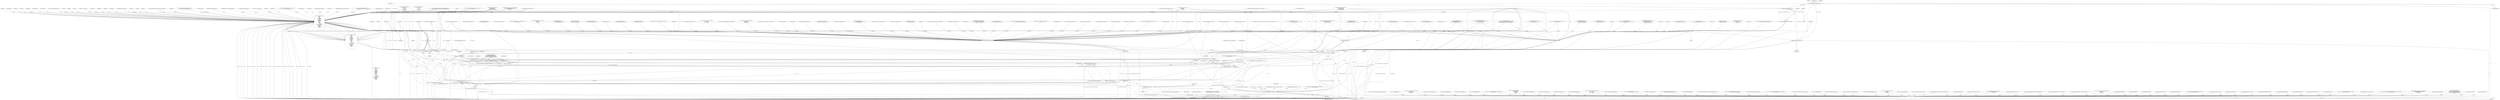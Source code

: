 digraph "0_heimdal_b1e699103f08d6a0ca46a122193c9da65f6cf837_0@API" {
"1000290" [label="(Call,memset(&enc_pa_data, 0, sizeof(enc_pa_data)))"];
"1002210" [label="(Call,add_METHOD_DATA(&enc_pa_data, &pa))"];
"1002208" [label="(Call,ret = add_METHOD_DATA(&enc_pa_data, &pa))"];
"1002338" [label="(Return,return ret;)"];
"1002231" [label="(Call,tgs_make_reply(context,\n\t\t\t config,\n\t\t\t b,\n\t\t\t tp,\n\t\t\t tgt,\n\t\t\t replykey,\n\t\t\t rk_is_subkey,\n\t\t\t ekey,\n\t\t\t &sessionkey,\n\t\t\t kvno,\n\t\t\t *auth_data,\n\t\t\t server,\n\t\t\t rsp,\n \t\t\t spn,\n \t\t\t client,\n \t\t\t cp,\n                         tgt_realm,\n \t\t\t krbtgt_out,\n \t\t\t tkey_sign->key.keytype,\n \t\t\t spp,\n\t\t\t &rspac,\n\t\t\t &enc_pa_data,\n\t\t\t e_text,\n\t\t\t reply))"];
"1002229" [label="(Call,ret = tgs_make_reply(context,\n\t\t\t config,\n\t\t\t b,\n\t\t\t tp,\n\t\t\t tgt,\n\t\t\t replykey,\n\t\t\t rk_is_subkey,\n\t\t\t ekey,\n\t\t\t &sessionkey,\n\t\t\t kvno,\n\t\t\t *auth_data,\n\t\t\t server,\n\t\t\t rsp,\n \t\t\t spn,\n \t\t\t client,\n \t\t\t cp,\n                         tgt_realm,\n \t\t\t krbtgt_out,\n \t\t\t tkey_sign->key.keytype,\n \t\t\t spp,\n\t\t\t &rspac,\n\t\t\t &enc_pa_data,\n\t\t\t e_text,\n\t\t\t reply))"];
"1002271" [label="(Call,free(spn))"];
"1002279" [label="(Call,_krb5_free_capath(context, capath))"];
"1002285" [label="(Call,krb5_free_keyblock_contents(context, &sessionkey))"];
"1002291" [label="(Call,_kdc_free_ent(context, krbtgt_out))"];
"1002296" [label="(Call,_kdc_free_ent(context, server))"];
"1002301" [label="(Call,_kdc_free_ent(context, client))"];
"1002306" [label="(Call,_kdc_free_ent(context, s4u2self_impersonated_client))"];
"1002315" [label="(Call,krb5_free_principal(context, tp))"];
"1002318" [label="(Call,krb5_free_principal(context, cp))"];
"1002321" [label="(Call,krb5_free_principal(context, dp))"];
"1002324" [label="(Call,krb5_free_principal(context, sp))"];
"1002327" [label="(Call,krb5_free_principal(context, krbtgt_out_principal))"];
"1002282" [label="(Call,krb5_data_free(&rspac))"];
"1002310" [label="(Call,tp && tp != cp)"];
"1002312" [label="(Call,tp != cp)"];
"1002332" [label="(Call,free_METHOD_DATA(&enc_pa_data))"];
"1000830" [label="(Call,krb5_unparse_name(context, sp, &spn))"];
"1002307" [label="(Identifier,context)"];
"1002326" [label="(Identifier,sp)"];
"1002281" [label="(Identifier,capath)"];
"1001656" [label="(Call,ret = _krb5_pac_sign(context, p, ticket->ticket.authtime,\n\t\t\t\t\t s4u2self_impersonated_client->entry.principal,\n\t\t\t\t\t ekey, &tkey_sign->key,\n\t\t\t\t\t &rspac))"];
"1002274" [label="(Identifier,cpn)"];
"1002285" [label="(Call,krb5_free_keyblock_contents(context, &sessionkey))"];
"1001735" [label="(Call,kdc_log(context, config, 0, \"s4u2self %s impersonating %s to \"\n\t\t    \"service %s %s\", cpn, tpn, spn, str))"];
"1000581" [label="(Call,ret == HDB_ERR_NOT_FOUND_HERE)"];
"1000585" [label="(Call,kdc_log(context, config, 5, \"target %s does not have secrets at this KDC, need to proxy\", sp))"];
"1000293" [label="(Literal,0)"];
"1001331" [label="(Call,check_PAC(context, config, cp, NULL,\n\t\t    client, server, krbtgt,\n\t\t    &tkey_check->key,\n\t\t    ekey, &tkey_sign->key,\n\t\t    tgt, &rspac, &signedpath))"];
"1002249" [label="(Identifier,cp)"];
"1002237" [label="(Identifier,replykey)"];
"1002009" [label="(Call,kdc_log(context, config, 0,\n\t\t    \"Verify delegated PAC failed to %s for client\"\n\t\t    \"%s (%s) as %s from %s with %s\",\n\t\t    spn, cpn, dpn, tpn, from, msg))"];
"1001362" [label="(Call,kdc_log(context, config, 0,\n\t\t\"Verify PAC failed for %s (%s) from %s with %s\",\n\t\tspn, cpn, from, msg))"];
"1002246" [label="(Identifier,rsp)"];
"1001908" [label="(Call,krb5_unparse_name(context, dp, &dpn))"];
"1002324" [label="(Call,krb5_free_principal(context, sp))"];
"1002289" [label="(ControlStructure,if(krbtgt_out))"];
"1000976" [label="(Call,ret = _kdc_find_etype(context,\n\t\t\t\t  krb5_principal_is_krbtgt(context, sp) ?\n\t\t\t\t  config->tgt_use_strongest_session_key :\n\t\t\t\t  config->svc_use_strongest_session_key, FALSE,\n\t\t\t\t  server, b->etype.val, b->etype.len, &etype,\n\t\t\t\t  NULL))"];
"1001017" [label="(Call,_kdc_get_preferred_key(context, config, server, spn,\n\t\t\t\t\t NULL, &skey))"];
"1000630" [label="(Call,sp = NULL)"];
"1000615" [label="(Call,ret = krb5_enomem(context))"];
"1002312" [label="(Call,tp != cp)"];
"1002340" [label="(MethodReturn,RET)"];
"1001950" [label="(Call,kdc_log(context, config, 0,\n\t\t    \"constrained delegation from %s (%s) as %s to %s not allowed\",\n\t\t    cpn, dpn, tpn, spn))"];
"1000167" [label="(Call,dp = NULL)"];
"1000739" [label="(Call,ret = krb5_enomem(context))"];
"1000970" [label="(Call,kvno = 0)"];
"1000134" [label="(MethodParameterIn,krb5_context context)"];
"1001462" [label="(Call,ret = _krb5_s4u2self_to_checksumdata(context, &self, &datack))"];
"1002233" [label="(Identifier,config)"];
"1001396" [label="(Call,kdc_log(context, config, 0,\n\t\t\"KRB5SignedPath check failed for %s (%s) from %s with %s\",\n\t\tspn, cpn, from, msg))"];
"1001590" [label="(Call,krb5_data_free(&rspac))"];
"1002045" [label="(Call,kdc_log(context, config, 0,\n\t\t    \"KRB5SignedPath check from service %s failed \"\n\t\t    \"for delegation to %s for client %s (%s)\"\n\t\t    \"from %s failed with %s\",\n\t\t    spn, tpn, dpn, cpn, from, msg))"];
"1000155" [label="(Call,sp = NULL)"];
"1000873" [label="(Call,ret == HDB_ERR_NOENTRY)"];
"1000346" [label="(Call,kdc_log(context, config, 0,\n\t\t    \"No second ticket present in request\"))"];
"1002310" [label="(Call,tp && tp != cp)"];
"1002168" [label="(Call,krb5_crypto_init(context, &sessionkey, 0, &crypto))"];
"1000776" [label="(Call,need_referral(context, config, &b->kdc_options, sp, &realms))"];
"1001866" [label="(Call,ret = _krb5_principalname2krb5_principal(context,\n\t\t\t\t\t\t &tp,\n\t\t\t\t\t\t adtkt.cname,\n\t\t\t\t\t\t adtkt.crealm))"];
"1002306" [label="(Call,_kdc_free_ent(context, s4u2self_impersonated_client))"];
"1002313" [label="(Identifier,tp)"];
"1001906" [label="(Call,ret = krb5_unparse_name(context, dp, &dpn))"];
"1000343" [label="(Call,ret = KRB5KDC_ERR_BADOPTION)"];
"1001702" [label="(Call,kdc_log(context, config, 0, \"S4U2Self: %s is not allowed \"\n\t\t\t\"to impersonate to service \"\n\t\t\t\"(tried for user %s to service %s)\",\n\t\t\tcpn, tpn, spn))"];
"1000257" [label="(Call,*krbtgt_out = NULL)"];
"1000955" [label="(Call,krb5_clear_error_message(context))"];
"1002006" [label="(Call,krb5_get_error_message(context, ret))"];
"1000195" [label="(Call,*server = NULL)"];
"1002250" [label="(Identifier,tgt_realm)"];
"1001781" [label="(Call,ret = KRB5KDC_ERR_BADOPTION)"];
"1000148" [label="(Block,)"];
"1000290" [label="(Call,memset(&enc_pa_data, 0, sizeof(enc_pa_data)))"];
"1000635" [label="(Call,krb5_make_principal(context, &sp, r, KRB5_TGS_NAME,\n\t\t\t\t  ref_realm, NULL))"];
"1002308" [label="(Identifier,s4u2self_impersonated_client)"];
"1000151" [label="(Call,cp = NULL)"];
"1002271" [label="(Call,free(spn))"];
"1002297" [label="(Identifier,context)"];
"1000633" [label="(Call,ret = krb5_make_principal(context, &sp, r, KRB5_TGS_NAME,\n\t\t\t\t  ref_realm, NULL))"];
"1001079" [label="(Call,ret = krb5_make_principal(context,\n                              &krbtgt_out_principal,\n                              our_realm,\n                              KRB5_TGS_NAME,\n                              our_realm,\n                              NULL))"];
"1000957" [label="(Call,ret = KRB5KDC_ERR_ETYPE_NOSUPP)"];
"1002260" [label="(Call,&enc_pa_data)"];
"1000291" [label="(Call,&enc_pa_data)"];
"1001393" [label="(Call,krb5_get_error_message(context, ret))"];
"1001977" [label="(Call,check_PAC(context, config, tp, dp,\n\t\t\tclient, server, krbtgt,\n\t\t\t&clientkey->key,\n\t\t\tekey, &tkey_sign->key,\n\t\t\t&adtkt, &rspac, &ad_signedpath))"];
"1001893" [label="(Call,_krb5_principalname2krb5_principal(context,\n\t\t\t\t\t\t &dp,\n\t\t\t\t\t\t t->sname,\n\t\t\t\t\t\t t->realm))"];
"1000297" [label="(Identifier,s)"];
"1001940" [label="(Call,check_constrained_delegation(context, config, clientdb,\n\t\t\t\t\t   client, server, sp))"];
"1002311" [label="(Identifier,tp)"];
"1001092" [label="(Call,kdc_log(context, config, 0,\n                \"Failed to make krbtgt principal name object for \"\n                \"authz-data signatures\"))"];
"1001490" [label="(Call,krb5_get_error_message(context, ret))"];
"1001839" [label="(Call,ret = KRB5KDC_ERR_ETYPE_NOSUPP)"];
"1002292" [label="(Identifier,context)"];
"1002223" [label="(Call,kdc_log(context, config, 0,\n\t\t    \"Add server referral METHOD-DATA failed\"))"];
"1000760" [label="(Call,spn = NULL)"];
"1001553" [label="(Call,ret = _krb5_principalname2krb5_principal(context,\n\t\t\t\t\t\t     &tp,\n\t\t\t\t\t\t     self.name,\n\t\t\t\t\t\t     self.realm))"];
"1000294" [label="(Call,sizeof(enc_pa_data))"];
"1000477" [label="(Call,ret = verify_flags(context, config, &adtkt, spn))"];
"1001858" [label="(Call,kdc_log(context, config, 0,\n\t\t    \"failed to decrypt ticket for \"\n\t\t    \"constrained delegation from %s to %s \", cpn, spn))"];
"1002191" [label="(Call,krb5_crypto_destroy(context, crypto))"];
"1001216" [label="(Call,_kdc_get_preferred_key(context, config, krbtgt_out, krbtgt_out_n,\n\t\t\t\t NULL, &tkey_sign))"];
"1001015" [label="(Call,ret = _kdc_get_preferred_key(context, config, server, spn,\n\t\t\t\t\t NULL, &skey))"];
"1002282" [label="(Call,krb5_data_free(&rspac))"];
"1001537" [label="(Call,krb5_get_error_message(context, ret))"];
"1001233" [label="(Call,ret = hdb_enctype2key(context, &krbtgt_out->entry, NULL,\n\t\t\t  tkey_sign->key.keytype, &tkey_sign))"];
"1001555" [label="(Call,_krb5_principalname2krb5_principal(context,\n\t\t\t\t\t\t     &tp,\n\t\t\t\t\t\t     self.name,\n\t\t\t\t\t\t     self.realm))"];
"1001295" [label="(Call,krb5_principal_get_realm(context, cp))"];
"1000981" [label="(Call,krb5_principal_is_krbtgt(context, sp))"];
"1001210" [label="(Call,ret = KRB5KRB_AP_ERR_NOT_US)"];
"1002264" [label="(JumpTarget,out:)"];
"1002315" [label="(Call,krb5_free_principal(context, tp))"];
"1002322" [label="(Identifier,context)"];
"1002303" [label="(Identifier,client)"];
"1002149" [label="(Call,kdc_log(context, config, 0, \"Request from wrong address\"))"];
"1002234" [label="(Identifier,b)"];
"1001409" [label="(Call,tp = cp)"];
"1002338" [label="(Return,return ret;)"];
"1001573" [label="(Call,krb5_unparse_name(context, tp, &tpn))"];
"1000471" [label="(Call,_kdc_free_ent(context, uu))"];
"1000528" [label="(Call,krb5_unparse_name(context, cp, &cpn))"];
"1001008" [label="(Call,kdc_log(context, config, 0,\n\t\t\t\"Server (%s) has no support for etypes\", spn))"];
"1000370" [label="(Call,kdc_log(context, config, 0,\n\t\t    \"Additional ticket is not a ticket-granting ticket\"))"];
"1001116" [label="(Call,_kdc_db_fetch(context, config, krbtgt_out_principal,\n\t\t\tHDB_F_GET_KRBTGT, NULL, NULL, &krbtgt_out))"];
"1000287" [label="(Call,krb5_data_zero(&rspac))"];
"1000869" [label="(Call,krb5_free_error_message(context, msg))"];
"1001108" [label="(Call,kdc_log(context, config, 0,\n                \"Failed to make krbtgt principal name object for \"\n                \"authz-data signatures\"))"];
"1002127" [label="(Call,kdc_log(context, config, 0, \"Inconsistent request.\"))"];
"1001549" [label="(Call,krb5_free_error_message(context, msg))"];
"1001050" [label="(Call,krb5_generate_random_keyblock(context, etype, &sessionkey))"];
"1002210" [label="(Call,add_METHOD_DATA(&enc_pa_data, &pa))"];
"1002197" [label="(Call,kdc_log(context, config, 0,\n\t\t    \"Failed building server referral\"))"];
"1000275" [label="(Call,memset(&sessionkey, 0, sizeof(sessionkey)))"];
"1002284" [label="(Identifier,rspac)"];
"1001456" [label="(Call,kdc_log(context, config, 0, \"Failed to decode PA-S4U2Self\"))"];
"1002235" [label="(Identifier,tp)"];
"1002309" [label="(ControlStructure,if (tp && tp != cp))"];
"1001405" [label="(Call,krb5_free_error_message(context, msg))"];
"1001098" [label="(Call,ret = krb5_unparse_name(context, krbtgt_out_principal, &krbtgt_out_n))"];
"1000686" [label="(Call,ret = _krb5_find_capath(context, tgt->crealm, our_realm,\n                                        req_rlm, TRUE, &capath, &num_capath))"];
"1000894" [label="(Call,rsp = sp)"];
"1001305" [label="(Call,ret = KRB5KDC_ERR_C_PRINCIPAL_UNKNOWN)"];
"1000682" [label="(Call,capath == NULL)"];
"1001804" [label="(Call,hdb_enctype2key(context, &client->entry,\n\t\t\t      hdb_kvno2keys(context, &client->entry,\n\t\t\t\t\t    t->enc_part.kvno ? * t->enc_part.kvno : 0),\n\t\t\t      t->enc_part.etype, &clientkey))"];
"1001214" [label="(Call,ret = _kdc_get_preferred_key(context, config, krbtgt_out, krbtgt_out_n,\n\t\t\t\t NULL, &tkey_sign))"];
"1001041" [label="(Call,kvno = server->entry.kvno)"];
"1001252" [label="(Call,kdc_log(context, config, 0,\n\t\t    \"Failed to find key for krbtgt PAC signature\"))"];
"1000688" [label="(Call,_krb5_find_capath(context, tgt->crealm, our_realm,\n                                        req_rlm, TRUE, &capath, &num_capath))"];
"1002218" [label="(Identifier,pa)"];
"1002245" [label="(Identifier,server)"];
"1001684" [label="(Call,kdc_log(context, config, 0, \"PAC signing failed for -- %s\",\n\t\t\t\ttpn))"];
"1002166" [label="(Call,ret = krb5_crypto_init(context, &sessionkey, 0, &crypto))"];
"1000426" [label="(Call,ret == HDB_ERR_NOENTRY)"];
"1000741" [label="(Call,krb5_enomem(context))"];
"1001143" [label="(Call,kdc_log(context, config, 0,\n\t\t\"No such principal %s (needed for authz-data signature keys) \"\n\t\t\"while processing TGS-REQ for service %s with krbtg %s\",\n\t\tkrbtgt_out_n, spn, (ret == 0) ? ktpn : \"<unknown>\"))"];
"1001371" [label="(Call,krb5_free_error_message(context, msg))"];
"1002209" [label="(Identifier,ret)"];
"1000526" [label="(Call,ret = krb5_unparse_name(context, cp, &cpn))"];
"1002248" [label="(Identifier,client)"];
"1000978" [label="(Call,_kdc_find_etype(context,\n\t\t\t\t  krb5_principal_is_krbtgt(context, sp) ?\n\t\t\t\t  config->tgt_use_strongest_session_key :\n\t\t\t\t  config->svc_use_strongest_session_key, FALSE,\n\t\t\t\t  server, b->etype.val, b->etype.len, &etype,\n\t\t\t\t  NULL))"];
"1001693" [label="(Call,check_s4u2self(context, config, clientdb, client, sp))"];
"1002213" [label="(Call,&pa)"];
"1001746" [label="(Call,client != NULL)"];
"1001630" [label="(Call,krb5_free_error_message(context, msg))"];
"1001962" [label="(Call,verify_flags(context, config, &adtkt, tpn))"];
"1000648" [label="(Call,spn = NULL)"];
"1001691" [label="(Call,ret = check_s4u2self(context, config, clientdb, client, sp))"];
"1002208" [label="(Call,ret = add_METHOD_DATA(&enc_pa_data, &pa))"];
"1002298" [label="(Identifier,server)"];
"1002333" [label="(Call,&enc_pa_data)"];
"1000876" [label="(Call,ret = KRB5KDC_ERR_S_PRINCIPAL_UNKNOWN)"];
"1002317" [label="(Identifier,tp)"];
"1000419" [label="(Call,krb5_free_principal(context, p))"];
"1000558" [label="(Call,kdc_log(context, config, 0,\n\t\t\"TGS-REQ %s from %s for %s\", cpn, from, spn))"];
"1002087" [label="(Call,ret = kdc_check_flags(context, config,\n\t\t\t  client, cpn,\n\t\t\t  server, spn,\n\t\t\t  FALSE))"];
"1001784" [label="(Call,kdc_log(context, config, 0,\n\t\t    \"Constrained delegation done on service ticket %s/%s\",\n\t\t    cpn, spn))"];
"1002236" [label="(Identifier,tgt)"];
"1002323" [label="(Identifier,dp)"];
"1002042" [label="(Call,krb5_get_error_message(context, ret))"];
"1001571" [label="(Call,ret = krb5_unparse_name(context, tp, &tpn))"];
"1001048" [label="(Call,ret = krb5_generate_random_keyblock(context, etype, &sessionkey))"];
"1002232" [label="(Identifier,context)"];
"1000171" [label="(Call,krbtgt_out_principal = NULL)"];
"1002056" [label="(Call,krb5_free_error_message(context, msg))"];
"1002229" [label="(Call,ret = tgs_make_reply(context,\n\t\t\t config,\n\t\t\t b,\n\t\t\t tp,\n\t\t\t tgt,\n\t\t\t replykey,\n\t\t\t rk_is_subkey,\n\t\t\t ekey,\n\t\t\t &sessionkey,\n\t\t\t kvno,\n\t\t\t *auth_data,\n\t\t\t server,\n\t\t\t rsp,\n \t\t\t spn,\n \t\t\t client,\n \t\t\t cp,\n                         tgt_realm,\n \t\t\t krbtgt_out,\n \t\t\t tkey_sign->key.keytype,\n \t\t\t spp,\n\t\t\t &rspac,\n\t\t\t &enc_pa_data,\n\t\t\t e_text,\n\t\t\t reply))"];
"1001644" [label="(Call,kdc_log(context, config, 0, \"PAC generation failed for -- %s\",\n\t\t\t    tpn))"];
"1001158" [label="(Call,ret = KRB5KRB_AP_ERR_NOT_US)"];
"1000141" [label="(MethodParameterIn,int rk_is_subkey)"];
"1000617" [label="(Call,krb5_enomem(context))"];
"1002290" [label="(Identifier,krbtgt_out)"];
"1001505" [label="(Call,krb5_free_error_message(context, msg))"];
"1002296" [label="(Call,_kdc_free_ent(context, server))"];
"1000569" [label="(Call,_kdc_db_fetch(context, config, sp, HDB_F_GET_SERVER | flags,\n\t\t\tNULL, NULL, &server))"];
"1002242" [label="(Identifier,kvno)"];
"1002258" [label="(Call,&rspac)"];
"1002305" [label="(Identifier,s4u2self_impersonated_client)"];
"1002247" [label="(Identifier,spn)"];
"1002138" [label="(Call,_kdc_check_addresses(context, config, tgt->caddr, from_addr))"];
"1002294" [label="(ControlStructure,if(server))"];
"1000506" [label="(Call,ret = krb5_unparse_name(context, sp, &spn))"];
"1002339" [label="(Identifier,ret)"];
"1002319" [label="(Identifier,context)"];
"1002304" [label="(ControlStructure,if(s4u2self_impersonated_client))"];
"1002239" [label="(Identifier,ekey)"];
"1001437" [label="(Call,ret = decode_PA_S4U2Self(sdata->padata_value.data,\n\t\t\t\t     sdata->padata_value.length,\n\t\t\t\t     &self, NULL))"];
"1002089" [label="(Call,kdc_check_flags(context, config,\n\t\t\t  client, cpn,\n\t\t\t  server, spn,\n\t\t\t  FALSE))"];
"1001193" [label="(Call,kdc_log(context, config, 0,\n\t\t\"Request with wrong krbtgt: %s\",\n\t\t(ret == 0) ? ktpn : \"<unknown>\"))"];
"1002293" [label="(Identifier,krbtgt_out)"];
"1002314" [label="(Identifier,cp)"];
"1001235" [label="(Call,hdb_enctype2key(context, &krbtgt_out->entry, NULL,\n\t\t\t  tkey_sign->key.keytype, &tkey_sign))"];
"1000765" [label="(Call,krb5_unparse_name(context, sp, &spn))"];
"1000452" [label="(Call,_kdc_free_ent(context, uu))"];
"1002299" [label="(ControlStructure,if(client))"];
"1002238" [label="(Identifier,rk_is_subkey)"];
"1000137" [label="(MethodParameterIn,KDC_REQ_BODY *b)"];
"1002283" [label="(Call,&rspac)"];
"1002026" [label="(Call,check_KRB5SignedPath(context,\n\t\t\t\t   config,\n\t\t\t\t   krbtgt,\n\t\t\t\t   cp,\n\t\t\t\t   &adtkt,\n\t\t\t\t   NULL,\n\t\t\t\t   &ad_signedpath))"];
"1000140" [label="(MethodParameterIn,const krb5_keyblock *replykey)"];
"1000651" [label="(Call,ret = krb5_unparse_name(context, sp, &spn))"];
"1001634" [label="(Call,ret = _kdc_pac_generate(context, s4u2self_impersonated_client, &p))"];
"1000459" [label="(Call,ret = krb5_decrypt_ticket(context, t, &uukey->key, &adtkt, 0))"];
"1000145" [label="(MethodParameterIn,const char **e_text)"];
"1002301" [label="(Call,_kdc_free_ent(context, client))"];
"1000862" [label="(Call,kdc_log(context, config, 0,\n\t\t\"Server not found in database: %s: %s\", spn, msg))"];
"1002316" [label="(Identifier,context)"];
"1002318" [label="(Call,krb5_free_principal(context, cp))"];
"1002291" [label="(Call,_kdc_free_ent(context, krbtgt_out))"];
"1001843" [label="(Call,ret = krb5_decrypt_ticket(context, t, &clientkey->key, &adtkt, 0))"];
"1001891" [label="(Call,ret = _krb5_principalname2krb5_principal(context,\n\t\t\t\t\t\t &dp,\n\t\t\t\t\t\t t->sname,\n\t\t\t\t\t\t t->realm))"];
"1000199" [label="(Call,*client = NULL)"];
"1001377" [label="(Call,check_KRB5SignedPath(context,\n\t\t\t       config,\n\t\t\t       krbtgt,\n\t\t\t       cp,\n\t\t\t       tgt,\n\t\t\t       &spp,\n\t\t\t       &signedpath))"];
"1000886" [label="(Call,rsp = server->entry.principal)"];
"1002328" [label="(Identifier,context)"];
"1002329" [label="(Identifier,krbtgt_out_principal)"];
"1001227" [label="(Call,kdc_log(context, config, 0,\n\t\t    \"Failed to find key for krbtgt PAC signature\"))"];
"1002295" [label="(Identifier,server)"];
"1002230" [label="(Identifier,ret)"];
"1000175" [label="(Call,*spn = NULL)"];
"1002337" [label="(Identifier,adtkt)"];
"1002257" [label="(Identifier,spp)"];
"1001073" [label="(Call,kdc_log(context, config, 0,\n\t\t    \"Failed to find key for krbtgt PAC check\"))"];
"1001308" [label="(Call,kdc_log(context, config, 1, \"Client no longer in database: %s\",\n\t\t    cpn))"];
"1002321" [label="(Call,krb5_free_principal(context, dp))"];
"1000163" [label="(Call,tp = NULL)"];
"1001883" [label="(Call,krb5_unparse_name(context, tp, &tpn))"];
"1002320" [label="(Identifier,cp)"];
"1002243" [label="(Call,*auth_data)"];
"1000455" [label="(Call,ret = KRB5KDC_ERR_ETYPE_NOSUPP)"];
"1002180" [label="(Call,build_server_referral(context, config, crypto, ref_realm,\n\t\t\t\t    NULL, s, &pa.padata_value))"];
"1001028" [label="(Call,kdc_log(context, config, 0,\n\t\t\t\"Server (%s) has no supported etypes\", spn))"];
"1001302" [label="(Call,ret == HDB_ERR_NOENTRY)"];
"1002064" [label="(Call,ret = KRB5KDC_ERR_BADOPTION)"];
"1002280" [label="(Identifier,context)"];
"1000479" [label="(Call,verify_flags(context, config, &adtkt, spn))"];
"1002251" [label="(Identifier,krbtgt_out)"];
"1001620" [label="(Call,krb5_get_error_message(context, ret))"];
"1002240" [label="(Call,&sessionkey)"];
"1000203" [label="(Call,*s4u2self_impersonated_client = NULL)"];
"1002211" [label="(Call,&enc_pa_data)"];
"1001100" [label="(Call,krb5_unparse_name(context, krbtgt_out_principal, &krbtgt_out_n))"];
"1000838" [label="(Call,krb5_free_host_realm(context, realms))"];
"1000143" [label="(MethodParameterIn,krb5_data *reply)"];
"1002332" [label="(Call,free_METHOD_DATA(&enc_pa_data))"];
"1000548" [label="(Call,kdc_log(context, config, 0,\n\t\t\"TGS-REQ %s from %s for %s [%s]\",\n\t\tcpn, from, spn, opt_str))"];
"1000653" [label="(Call,krb5_unparse_name(context, sp, &spn))"];
"1000620" [label="(Call,kdc_log(context, config, 5,\n\t\t\"Returning a referral to realm %s for \"\n\t\t\"server %s.\",\n\t\tref_realm, spn))"];
"1002327" [label="(Call,krb5_free_principal(context, krbtgt_out_principal))"];
"1002325" [label="(Identifier,context)"];
"1002146" [label="(Call,ret = KRB5KRB_AP_ERR_BADADDR)"];
"1001658" [label="(Call,_krb5_pac_sign(context, p, ticket->ticket.authtime,\n\t\t\t\t\t s4u2self_impersonated_client->entry.principal,\n\t\t\t\t\t ekey, &tkey_sign->key,\n\t\t\t\t\t &rspac))"];
"1000220" [label="(Call,spp = NULL)"];
"1002272" [label="(Identifier,spn)"];
"1001464" [label="(Call,_krb5_s4u2self_to_checksumdata(context, &self, &datack))"];
"1002287" [label="(Call,&sessionkey)"];
"1001595" [label="(Call,_kdc_db_fetch(context, config, tp, HDB_F_GET_CLIENT | flags,\n\t\t\t\t    NULL, &s4u2self_impersonated_clientdb, &s4u2self_impersonated_client))"];
"1002178" [label="(Call,ret = build_server_referral(context, config, crypto, ref_realm,\n\t\t\t\t    NULL, s, &pa.padata_value))"];
"1001881" [label="(Call,ret = krb5_unparse_name(context, tp, &tpn))"];
"1001359" [label="(Call,krb5_get_error_message(context, ret))"];
"1000763" [label="(Call,ret = krb5_unparse_name(context, sp, &spn))"];
"1000135" [label="(MethodParameterIn,krb5_kdc_configuration *config)"];
"1002302" [label="(Identifier,context)"];
"1000429" [label="(Call,ret = KRB5KDC_ERR_S_PRINCIPAL_UNKNOWN)"];
"1002132" [label="(Call,ret = KRB5KDC_ERR_SERVER_NOMATCH)"];
"1002231" [label="(Call,tgs_make_reply(context,\n\t\t\t config,\n\t\t\t b,\n\t\t\t tp,\n\t\t\t tgt,\n\t\t\t replykey,\n\t\t\t rk_is_subkey,\n\t\t\t ekey,\n\t\t\t &sessionkey,\n\t\t\t kvno,\n\t\t\t *auth_data,\n\t\t\t server,\n\t\t\t rsp,\n \t\t\t spn,\n \t\t\t client,\n \t\t\t cp,\n                         tgt_realm,\n \t\t\t krbtgt_out,\n \t\t\t tkey_sign->key.keytype,\n \t\t\t spp,\n\t\t\t &rspac,\n\t\t\t &enc_pa_data,\n\t\t\t e_text,\n\t\t\t reply))"];
"1001868" [label="(Call,_krb5_principalname2krb5_principal(context,\n\t\t\t\t\t\t &tp,\n\t\t\t\t\t\t adtkt.cname,\n\t\t\t\t\t\t adtkt.crealm))"];
"1000228" [label="(Call,*tgt_realm = /* Realm of TGT issuer */\n        krb5_principal_get_realm(context, krbtgt->entry.principal))"];
"1002157" [label="(Block,)"];
"1001934" [label="(Call,ret = KRB5KDC_ERR_BADOPTION)"];
"1000828" [label="(Call,ret = krb5_unparse_name(context, sp, &spn))"];
"1002286" [label="(Identifier,context)"];
"1001925" [label="(Call,kdc_log(context, config, 0,\n\t\t    \"Missing forwardable flag on ticket for \"\n\t\t    \"constrained delegation from %s (%s) as %s to %s \",\n\t\t    cpn, dpn, tpn, spn))"];
"1000375" [label="(Call,ret = KRB5KDC_ERR_POLICY)"];
"1002252" [label="(Call,tkey_sign->key.keytype)"];
"1002262" [label="(Identifier,e_text)"];
"1002331" [label="(Identifier,ref_realm)"];
"1001636" [label="(Call,_kdc_pac_generate(context, s4u2self_impersonated_client, &p))"];
"1001938" [label="(Call,ret = check_constrained_delegation(context, config, clientdb,\n\t\t\t\t\t   client, server, sp))"];
"1000825" [label="(Call,spn = NULL)"];
"1002300" [label="(Identifier,client)"];
"1002067" [label="(Call,kdc_log(context, config, 0,\n\t\t    \"Ticket not signed with PAC nor SignedPath service %s failed \"\n\t\t    \"for delegation to %s for client %s (%s)\"\n\t\t    \"from %s\",\n\t\t    spn, tpn, dpn, cpn, from))"];
"1000508" [label="(Call,krb5_unparse_name(context, sp, &spn))"];
"1002279" [label="(Call,_krb5_free_capath(context, capath))"];
"1000249" [label="(Call,**capath = NULL)"];
"1002020" [label="(Call,krb5_free_error_message(context, msg))"];
"1001960" [label="(Call,ret = verify_flags(context, config, &adtkt, tpn))"];
"1001058" [label="(Call,ret = hdb_enctype2key(context, &krbtgt->entry, NULL, /* XXX use the right kvno! */\n\t\t\t  krbtgt_etype, &tkey_check))"];
"1002263" [label="(Identifier,reply)"];
"1000290" -> "1000148"  [label="AST: "];
"1000290" -> "1000294"  [label="CFG: "];
"1000291" -> "1000290"  [label="AST: "];
"1000293" -> "1000290"  [label="AST: "];
"1000294" -> "1000290"  [label="AST: "];
"1000297" -> "1000290"  [label="CFG: "];
"1000290" -> "1002340"  [label="DDG: memset(&enc_pa_data, 0, sizeof(enc_pa_data))"];
"1000290" -> "1002210"  [label="DDG: &enc_pa_data"];
"1000290" -> "1002231"  [label="DDG: &enc_pa_data"];
"1000290" -> "1002332"  [label="DDG: &enc_pa_data"];
"1002210" -> "1002208"  [label="AST: "];
"1002210" -> "1002213"  [label="CFG: "];
"1002211" -> "1002210"  [label="AST: "];
"1002213" -> "1002210"  [label="AST: "];
"1002208" -> "1002210"  [label="CFG: "];
"1002210" -> "1002340"  [label="DDG: &pa"];
"1002210" -> "1002208"  [label="DDG: &enc_pa_data"];
"1002210" -> "1002208"  [label="DDG: &pa"];
"1002210" -> "1002231"  [label="DDG: &enc_pa_data"];
"1002210" -> "1002332"  [label="DDG: &enc_pa_data"];
"1002208" -> "1002157"  [label="AST: "];
"1002209" -> "1002208"  [label="AST: "];
"1002218" -> "1002208"  [label="CFG: "];
"1002208" -> "1002340"  [label="DDG: add_METHOD_DATA(&enc_pa_data, &pa)"];
"1002208" -> "1002340"  [label="DDG: ret"];
"1002208" -> "1002338"  [label="DDG: ret"];
"1002338" -> "1000148"  [label="AST: "];
"1002338" -> "1002339"  [label="CFG: "];
"1002339" -> "1002338"  [label="AST: "];
"1002340" -> "1002338"  [label="CFG: "];
"1002338" -> "1002340"  [label="DDG: <RET>"];
"1002339" -> "1002338"  [label="DDG: ret"];
"1000343" -> "1002338"  [label="DDG: ret"];
"1000426" -> "1002338"  [label="DDG: ret"];
"1002064" -> "1002338"  [label="DDG: ret"];
"1001015" -> "1002338"  [label="DDG: ret"];
"1001934" -> "1002338"  [label="DDG: ret"];
"1000686" -> "1002338"  [label="DDG: ret"];
"1000763" -> "1002338"  [label="DDG: ret"];
"1001058" -> "1002338"  [label="DDG: ret"];
"1002006" -> "1002338"  [label="DDG: ret"];
"1001906" -> "1002338"  [label="DDG: ret"];
"1002132" -> "1002338"  [label="DDG: ret"];
"1000375" -> "1002338"  [label="DDG: ret"];
"1001048" -> "1002338"  [label="DDG: ret"];
"1001462" -> "1002338"  [label="DDG: ret"];
"1000459" -> "1002338"  [label="DDG: ret"];
"1001214" -> "1002338"  [label="DDG: ret"];
"1002178" -> "1002338"  [label="DDG: ret"];
"1001781" -> "1002338"  [label="DDG: ret"];
"1000828" -> "1002338"  [label="DDG: ret"];
"1000873" -> "1002338"  [label="DDG: ret"];
"1001098" -> "1002338"  [label="DDG: ret"];
"1001079" -> "1002338"  [label="DDG: ret"];
"1000506" -> "1002338"  [label="DDG: ret"];
"1002146" -> "1002338"  [label="DDG: ret"];
"1002087" -> "1002338"  [label="DDG: ret"];
"1000615" -> "1002338"  [label="DDG: ret"];
"1001490" -> "1002338"  [label="DDG: ret"];
"1000651" -> "1002338"  [label="DDG: ret"];
"1001210" -> "1002338"  [label="DDG: ret"];
"1000976" -> "1002338"  [label="DDG: ret"];
"1002042" -> "1002338"  [label="DDG: ret"];
"1001571" -> "1002338"  [label="DDG: ret"];
"1001553" -> "1002338"  [label="DDG: ret"];
"1000957" -> "1002338"  [label="DDG: ret"];
"1000739" -> "1002338"  [label="DDG: ret"];
"1001839" -> "1002338"  [label="DDG: ret"];
"1000581" -> "1002338"  [label="DDG: ret"];
"1001537" -> "1002338"  [label="DDG: ret"];
"1001634" -> "1002338"  [label="DDG: ret"];
"1001437" -> "1002338"  [label="DDG: ret"];
"1001158" -> "1002338"  [label="DDG: ret"];
"1001881" -> "1002338"  [label="DDG: ret"];
"1002166" -> "1002338"  [label="DDG: ret"];
"1000526" -> "1002338"  [label="DDG: ret"];
"1001359" -> "1002338"  [label="DDG: ret"];
"1002229" -> "1002338"  [label="DDG: ret"];
"1001866" -> "1002338"  [label="DDG: ret"];
"1001891" -> "1002338"  [label="DDG: ret"];
"1001960" -> "1002338"  [label="DDG: ret"];
"1001938" -> "1002338"  [label="DDG: ret"];
"1001393" -> "1002338"  [label="DDG: ret"];
"1000429" -> "1002338"  [label="DDG: ret"];
"1000477" -> "1002338"  [label="DDG: ret"];
"1000633" -> "1002338"  [label="DDG: ret"];
"1001691" -> "1002338"  [label="DDG: ret"];
"1001233" -> "1002338"  [label="DDG: ret"];
"1001305" -> "1002338"  [label="DDG: ret"];
"1001620" -> "1002338"  [label="DDG: ret"];
"1000876" -> "1002338"  [label="DDG: ret"];
"1000455" -> "1002338"  [label="DDG: ret"];
"1001843" -> "1002338"  [label="DDG: ret"];
"1001302" -> "1002338"  [label="DDG: ret"];
"1001656" -> "1002338"  [label="DDG: ret"];
"1002231" -> "1002229"  [label="AST: "];
"1002231" -> "1002263"  [label="CFG: "];
"1002232" -> "1002231"  [label="AST: "];
"1002233" -> "1002231"  [label="AST: "];
"1002234" -> "1002231"  [label="AST: "];
"1002235" -> "1002231"  [label="AST: "];
"1002236" -> "1002231"  [label="AST: "];
"1002237" -> "1002231"  [label="AST: "];
"1002238" -> "1002231"  [label="AST: "];
"1002239" -> "1002231"  [label="AST: "];
"1002240" -> "1002231"  [label="AST: "];
"1002242" -> "1002231"  [label="AST: "];
"1002243" -> "1002231"  [label="AST: "];
"1002245" -> "1002231"  [label="AST: "];
"1002246" -> "1002231"  [label="AST: "];
"1002247" -> "1002231"  [label="AST: "];
"1002248" -> "1002231"  [label="AST: "];
"1002249" -> "1002231"  [label="AST: "];
"1002250" -> "1002231"  [label="AST: "];
"1002251" -> "1002231"  [label="AST: "];
"1002252" -> "1002231"  [label="AST: "];
"1002257" -> "1002231"  [label="AST: "];
"1002258" -> "1002231"  [label="AST: "];
"1002260" -> "1002231"  [label="AST: "];
"1002262" -> "1002231"  [label="AST: "];
"1002263" -> "1002231"  [label="AST: "];
"1002229" -> "1002231"  [label="CFG: "];
"1002231" -> "1002340"  [label="DDG: server"];
"1002231" -> "1002340"  [label="DDG: tkey_sign->key.keytype"];
"1002231" -> "1002340"  [label="DDG: rsp"];
"1002231" -> "1002340"  [label="DDG: config"];
"1002231" -> "1002340"  [label="DDG: spp"];
"1002231" -> "1002340"  [label="DDG: kvno"];
"1002231" -> "1002340"  [label="DDG: tgt_realm"];
"1002231" -> "1002340"  [label="DDG: krbtgt_out"];
"1002231" -> "1002340"  [label="DDG: *auth_data"];
"1002231" -> "1002340"  [label="DDG: ekey"];
"1002231" -> "1002340"  [label="DDG: b"];
"1002231" -> "1002340"  [label="DDG: tgt"];
"1002231" -> "1002340"  [label="DDG: rk_is_subkey"];
"1002231" -> "1002340"  [label="DDG: e_text"];
"1002231" -> "1002340"  [label="DDG: client"];
"1002231" -> "1002340"  [label="DDG: replykey"];
"1002231" -> "1002340"  [label="DDG: reply"];
"1002231" -> "1002229"  [label="DDG: replykey"];
"1002231" -> "1002229"  [label="DDG: &sessionkey"];
"1002231" -> "1002229"  [label="DDG: cp"];
"1002231" -> "1002229"  [label="DDG: &rspac"];
"1002231" -> "1002229"  [label="DDG: e_text"];
"1002231" -> "1002229"  [label="DDG: krbtgt_out"];
"1002231" -> "1002229"  [label="DDG: spp"];
"1002231" -> "1002229"  [label="DDG: config"];
"1002231" -> "1002229"  [label="DDG: tkey_sign->key.keytype"];
"1002231" -> "1002229"  [label="DDG: tgt_realm"];
"1002231" -> "1002229"  [label="DDG: b"];
"1002231" -> "1002229"  [label="DDG: *auth_data"];
"1002231" -> "1002229"  [label="DDG: tgt"];
"1002231" -> "1002229"  [label="DDG: reply"];
"1002231" -> "1002229"  [label="DDG: spn"];
"1002231" -> "1002229"  [label="DDG: ekey"];
"1002231" -> "1002229"  [label="DDG: kvno"];
"1002231" -> "1002229"  [label="DDG: client"];
"1002231" -> "1002229"  [label="DDG: rsp"];
"1002231" -> "1002229"  [label="DDG: server"];
"1002231" -> "1002229"  [label="DDG: &enc_pa_data"];
"1002231" -> "1002229"  [label="DDG: tp"];
"1002231" -> "1002229"  [label="DDG: rk_is_subkey"];
"1002231" -> "1002229"  [label="DDG: context"];
"1002191" -> "1002231"  [label="DDG: context"];
"1002138" -> "1002231"  [label="DDG: context"];
"1002138" -> "1002231"  [label="DDG: config"];
"1000134" -> "1002231"  [label="DDG: context"];
"1002180" -> "1002231"  [label="DDG: config"];
"1000135" -> "1002231"  [label="DDG: config"];
"1000137" -> "1002231"  [label="DDG: b"];
"1001409" -> "1002231"  [label="DDG: tp"];
"1001977" -> "1002231"  [label="DDG: tp"];
"1001977" -> "1002231"  [label="DDG: ekey"];
"1001977" -> "1002231"  [label="DDG: &rspac"];
"1001595" -> "1002231"  [label="DDG: tp"];
"1001573" -> "1002231"  [label="DDG: tp"];
"1001377" -> "1002231"  [label="DDG: tgt"];
"1001377" -> "1002231"  [label="DDG: cp"];
"1000140" -> "1002231"  [label="DDG: replykey"];
"1000141" -> "1002231"  [label="DDG: rk_is_subkey"];
"1001331" -> "1002231"  [label="DDG: ekey"];
"1001331" -> "1002231"  [label="DDG: &rspac"];
"1001658" -> "1002231"  [label="DDG: ekey"];
"1001658" -> "1002231"  [label="DDG: &rspac"];
"1002168" -> "1002231"  [label="DDG: &sessionkey"];
"1001050" -> "1002231"  [label="DDG: &sessionkey"];
"1001041" -> "1002231"  [label="DDG: kvno"];
"1000970" -> "1002231"  [label="DDG: kvno"];
"1002089" -> "1002231"  [label="DDG: server"];
"1002089" -> "1002231"  [label="DDG: spn"];
"1002089" -> "1002231"  [label="DDG: client"];
"1000894" -> "1002231"  [label="DDG: rsp"];
"1000886" -> "1002231"  [label="DDG: rsp"];
"1002026" -> "1002231"  [label="DDG: cp"];
"1000228" -> "1002231"  [label="DDG: tgt_realm"];
"1001216" -> "1002231"  [label="DDG: krbtgt_out"];
"1001235" -> "1002231"  [label="DDG: tkey_sign->key.keytype"];
"1000220" -> "1002231"  [label="DDG: spp"];
"1001590" -> "1002231"  [label="DDG: &rspac"];
"1000145" -> "1002231"  [label="DDG: e_text"];
"1000143" -> "1002231"  [label="DDG: reply"];
"1002231" -> "1002271"  [label="DDG: spn"];
"1002231" -> "1002279"  [label="DDG: context"];
"1002231" -> "1002282"  [label="DDG: &rspac"];
"1002231" -> "1002285"  [label="DDG: &sessionkey"];
"1002231" -> "1002291"  [label="DDG: krbtgt_out"];
"1002231" -> "1002296"  [label="DDG: server"];
"1002231" -> "1002301"  [label="DDG: client"];
"1002231" -> "1002310"  [label="DDG: tp"];
"1002231" -> "1002312"  [label="DDG: tp"];
"1002231" -> "1002312"  [label="DDG: cp"];
"1002231" -> "1002318"  [label="DDG: cp"];
"1002231" -> "1002332"  [label="DDG: &enc_pa_data"];
"1002229" -> "1000148"  [label="AST: "];
"1002230" -> "1002229"  [label="AST: "];
"1002264" -> "1002229"  [label="CFG: "];
"1002229" -> "1002340"  [label="DDG: tgs_make_reply(context,\n\t\t\t config,\n\t\t\t b,\n\t\t\t tp,\n\t\t\t tgt,\n\t\t\t replykey,\n\t\t\t rk_is_subkey,\n\t\t\t ekey,\n\t\t\t &sessionkey,\n\t\t\t kvno,\n\t\t\t *auth_data,\n\t\t\t server,\n\t\t\t rsp,\n \t\t\t spn,\n \t\t\t client,\n \t\t\t cp,\n                         tgt_realm,\n \t\t\t krbtgt_out,\n \t\t\t tkey_sign->key.keytype,\n \t\t\t spp,\n\t\t\t &rspac,\n\t\t\t &enc_pa_data,\n\t\t\t e_text,\n\t\t\t reply)"];
"1002229" -> "1002340"  [label="DDG: ret"];
"1002271" -> "1000148"  [label="AST: "];
"1002271" -> "1002272"  [label="CFG: "];
"1002272" -> "1002271"  [label="AST: "];
"1002274" -> "1002271"  [label="CFG: "];
"1002271" -> "1002340"  [label="DDG: spn"];
"1000862" -> "1002271"  [label="DDG: spn"];
"1002067" -> "1002271"  [label="DDG: spn"];
"1001735" -> "1002271"  [label="DDG: spn"];
"1001008" -> "1002271"  [label="DDG: spn"];
"1001362" -> "1002271"  [label="DDG: spn"];
"1000825" -> "1002271"  [label="DDG: spn"];
"1000760" -> "1002271"  [label="DDG: spn"];
"1002089" -> "1002271"  [label="DDG: spn"];
"1000620" -> "1002271"  [label="DDG: spn"];
"1001702" -> "1002271"  [label="DDG: spn"];
"1001017" -> "1002271"  [label="DDG: spn"];
"1001950" -> "1002271"  [label="DDG: spn"];
"1001858" -> "1002271"  [label="DDG: spn"];
"1000548" -> "1002271"  [label="DDG: spn"];
"1001784" -> "1002271"  [label="DDG: spn"];
"1001925" -> "1002271"  [label="DDG: spn"];
"1000175" -> "1002271"  [label="DDG: spn"];
"1001028" -> "1002271"  [label="DDG: spn"];
"1000558" -> "1002271"  [label="DDG: spn"];
"1000648" -> "1002271"  [label="DDG: spn"];
"1002009" -> "1002271"  [label="DDG: spn"];
"1001143" -> "1002271"  [label="DDG: spn"];
"1001396" -> "1002271"  [label="DDG: spn"];
"1000479" -> "1002271"  [label="DDG: spn"];
"1002045" -> "1002271"  [label="DDG: spn"];
"1002279" -> "1000148"  [label="AST: "];
"1002279" -> "1002281"  [label="CFG: "];
"1002280" -> "1002279"  [label="AST: "];
"1002281" -> "1002279"  [label="AST: "];
"1002284" -> "1002279"  [label="CFG: "];
"1002279" -> "1002340"  [label="DDG: capath"];
"1002279" -> "1002340"  [label="DDG: _krb5_free_capath(context, capath)"];
"1002020" -> "1002279"  [label="DDG: context"];
"1001804" -> "1002279"  [label="DDG: context"];
"1001555" -> "1002279"  [label="DDG: context"];
"1001925" -> "1002279"  [label="DDG: context"];
"1001784" -> "1002279"  [label="DDG: context"];
"1002223" -> "1002279"  [label="DDG: context"];
"1000741" -> "1002279"  [label="DDG: context"];
"1001893" -> "1002279"  [label="DDG: context"];
"1001630" -> "1002279"  [label="DDG: context"];
"1001050" -> "1002279"  [label="DDG: context"];
"1001644" -> "1002279"  [label="DDG: context"];
"1001858" -> "1002279"  [label="DDG: context"];
"1000688" -> "1002279"  [label="DDG: context"];
"1001883" -> "1002279"  [label="DDG: context"];
"1000508" -> "1002279"  [label="DDG: context"];
"1002089" -> "1002279"  [label="DDG: context"];
"1001908" -> "1002279"  [label="DDG: context"];
"1001073" -> "1002279"  [label="DDG: context"];
"1001962" -> "1002279"  [label="DDG: context"];
"1001684" -> "1002279"  [label="DDG: context"];
"1000617" -> "1002279"  [label="DDG: context"];
"1001252" -> "1002279"  [label="DDG: context"];
"1000471" -> "1002279"  [label="DDG: context"];
"1001505" -> "1002279"  [label="DDG: context"];
"1001108" -> "1002279"  [label="DDG: context"];
"1001573" -> "1002279"  [label="DDG: context"];
"1000869" -> "1002279"  [label="DDG: context"];
"1002056" -> "1002279"  [label="DDG: context"];
"1001456" -> "1002279"  [label="DDG: context"];
"1002127" -> "1002279"  [label="DDG: context"];
"1000419" -> "1002279"  [label="DDG: context"];
"1001308" -> "1002279"  [label="DDG: context"];
"1000585" -> "1002279"  [label="DDG: context"];
"1001008" -> "1002279"  [label="DDG: context"];
"1000346" -> "1002279"  [label="DDG: context"];
"1001405" -> "1002279"  [label="DDG: context"];
"1000765" -> "1002279"  [label="DDG: context"];
"1000479" -> "1002279"  [label="DDG: context"];
"1001227" -> "1002279"  [label="DDG: context"];
"1000528" -> "1002279"  [label="DDG: context"];
"1001371" -> "1002279"  [label="DDG: context"];
"1000452" -> "1002279"  [label="DDG: context"];
"1001464" -> "1002279"  [label="DDG: context"];
"1002197" -> "1002279"  [label="DDG: context"];
"1000635" -> "1002279"  [label="DDG: context"];
"1002067" -> "1002279"  [label="DDG: context"];
"1002149" -> "1002279"  [label="DDG: context"];
"1001028" -> "1002279"  [label="DDG: context"];
"1001092" -> "1002279"  [label="DDG: context"];
"1000838" -> "1002279"  [label="DDG: context"];
"1001143" -> "1002279"  [label="DDG: context"];
"1000653" -> "1002279"  [label="DDG: context"];
"1001868" -> "1002279"  [label="DDG: context"];
"1000955" -> "1002279"  [label="DDG: context"];
"1001193" -> "1002279"  [label="DDG: context"];
"1001549" -> "1002279"  [label="DDG: context"];
"1001702" -> "1002279"  [label="DDG: context"];
"1000370" -> "1002279"  [label="DDG: context"];
"1002168" -> "1002279"  [label="DDG: context"];
"1001950" -> "1002279"  [label="DDG: context"];
"1000134" -> "1002279"  [label="DDG: context"];
"1000682" -> "1002279"  [label="DDG: capath"];
"1000249" -> "1002279"  [label="DDG: capath"];
"1002279" -> "1002285"  [label="DDG: context"];
"1002285" -> "1000148"  [label="AST: "];
"1002285" -> "1002287"  [label="CFG: "];
"1002286" -> "1002285"  [label="AST: "];
"1002287" -> "1002285"  [label="AST: "];
"1002290" -> "1002285"  [label="CFG: "];
"1002285" -> "1002340"  [label="DDG: krb5_free_keyblock_contents(context, &sessionkey)"];
"1002285" -> "1002340"  [label="DDG: &sessionkey"];
"1000134" -> "1002285"  [label="DDG: context"];
"1001050" -> "1002285"  [label="DDG: &sessionkey"];
"1000275" -> "1002285"  [label="DDG: &sessionkey"];
"1002168" -> "1002285"  [label="DDG: &sessionkey"];
"1002285" -> "1002291"  [label="DDG: context"];
"1002285" -> "1002296"  [label="DDG: context"];
"1002285" -> "1002301"  [label="DDG: context"];
"1002285" -> "1002306"  [label="DDG: context"];
"1002285" -> "1002315"  [label="DDG: context"];
"1002285" -> "1002318"  [label="DDG: context"];
"1002291" -> "1002289"  [label="AST: "];
"1002291" -> "1002293"  [label="CFG: "];
"1002292" -> "1002291"  [label="AST: "];
"1002293" -> "1002291"  [label="AST: "];
"1002295" -> "1002291"  [label="CFG: "];
"1002291" -> "1002340"  [label="DDG: _kdc_free_ent(context, krbtgt_out)"];
"1002291" -> "1002340"  [label="DDG: krbtgt_out"];
"1000134" -> "1002291"  [label="DDG: context"];
"1000257" -> "1002291"  [label="DDG: krbtgt_out"];
"1001216" -> "1002291"  [label="DDG: krbtgt_out"];
"1002291" -> "1002296"  [label="DDG: context"];
"1002291" -> "1002301"  [label="DDG: context"];
"1002291" -> "1002306"  [label="DDG: context"];
"1002291" -> "1002315"  [label="DDG: context"];
"1002291" -> "1002318"  [label="DDG: context"];
"1002296" -> "1002294"  [label="AST: "];
"1002296" -> "1002298"  [label="CFG: "];
"1002297" -> "1002296"  [label="AST: "];
"1002298" -> "1002296"  [label="AST: "];
"1002300" -> "1002296"  [label="CFG: "];
"1002296" -> "1002340"  [label="DDG: server"];
"1002296" -> "1002340"  [label="DDG: _kdc_free_ent(context, server)"];
"1000134" -> "1002296"  [label="DDG: context"];
"1001977" -> "1002296"  [label="DDG: server"];
"1001331" -> "1002296"  [label="DDG: server"];
"1001940" -> "1002296"  [label="DDG: server"];
"1000978" -> "1002296"  [label="DDG: server"];
"1001017" -> "1002296"  [label="DDG: server"];
"1002089" -> "1002296"  [label="DDG: server"];
"1000195" -> "1002296"  [label="DDG: server"];
"1002296" -> "1002301"  [label="DDG: context"];
"1002296" -> "1002306"  [label="DDG: context"];
"1002296" -> "1002315"  [label="DDG: context"];
"1002296" -> "1002318"  [label="DDG: context"];
"1002301" -> "1002299"  [label="AST: "];
"1002301" -> "1002303"  [label="CFG: "];
"1002302" -> "1002301"  [label="AST: "];
"1002303" -> "1002301"  [label="AST: "];
"1002305" -> "1002301"  [label="CFG: "];
"1002301" -> "1002340"  [label="DDG: _kdc_free_ent(context, client)"];
"1002301" -> "1002340"  [label="DDG: client"];
"1000134" -> "1002301"  [label="DDG: context"];
"1000199" -> "1002301"  [label="DDG: client"];
"1001693" -> "1002301"  [label="DDG: client"];
"1001331" -> "1002301"  [label="DDG: client"];
"1001977" -> "1002301"  [label="DDG: client"];
"1001746" -> "1002301"  [label="DDG: client"];
"1002089" -> "1002301"  [label="DDG: client"];
"1001940" -> "1002301"  [label="DDG: client"];
"1002301" -> "1002306"  [label="DDG: context"];
"1002301" -> "1002315"  [label="DDG: context"];
"1002301" -> "1002318"  [label="DDG: context"];
"1002306" -> "1002304"  [label="AST: "];
"1002306" -> "1002308"  [label="CFG: "];
"1002307" -> "1002306"  [label="AST: "];
"1002308" -> "1002306"  [label="AST: "];
"1002311" -> "1002306"  [label="CFG: "];
"1002306" -> "1002340"  [label="DDG: _kdc_free_ent(context, s4u2self_impersonated_client)"];
"1002306" -> "1002340"  [label="DDG: s4u2self_impersonated_client"];
"1000134" -> "1002306"  [label="DDG: context"];
"1001636" -> "1002306"  [label="DDG: s4u2self_impersonated_client"];
"1000203" -> "1002306"  [label="DDG: s4u2self_impersonated_client"];
"1002306" -> "1002315"  [label="DDG: context"];
"1002306" -> "1002318"  [label="DDG: context"];
"1002315" -> "1002309"  [label="AST: "];
"1002315" -> "1002317"  [label="CFG: "];
"1002316" -> "1002315"  [label="AST: "];
"1002317" -> "1002315"  [label="AST: "];
"1002319" -> "1002315"  [label="CFG: "];
"1002315" -> "1002340"  [label="DDG: krb5_free_principal(context, tp)"];
"1002315" -> "1002340"  [label="DDG: tp"];
"1000134" -> "1002315"  [label="DDG: context"];
"1002310" -> "1002315"  [label="DDG: tp"];
"1002315" -> "1002318"  [label="DDG: context"];
"1002318" -> "1000148"  [label="AST: "];
"1002318" -> "1002320"  [label="CFG: "];
"1002319" -> "1002318"  [label="AST: "];
"1002320" -> "1002318"  [label="AST: "];
"1002322" -> "1002318"  [label="CFG: "];
"1002318" -> "1002340"  [label="DDG: krb5_free_principal(context, cp)"];
"1002318" -> "1002340"  [label="DDG: cp"];
"1000134" -> "1002318"  [label="DDG: context"];
"1002026" -> "1002318"  [label="DDG: cp"];
"1002312" -> "1002318"  [label="DDG: cp"];
"1000528" -> "1002318"  [label="DDG: cp"];
"1001377" -> "1002318"  [label="DDG: cp"];
"1001331" -> "1002318"  [label="DDG: cp"];
"1001295" -> "1002318"  [label="DDG: cp"];
"1000151" -> "1002318"  [label="DDG: cp"];
"1002318" -> "1002321"  [label="DDG: context"];
"1002321" -> "1000148"  [label="AST: "];
"1002321" -> "1002323"  [label="CFG: "];
"1002322" -> "1002321"  [label="AST: "];
"1002323" -> "1002321"  [label="AST: "];
"1002325" -> "1002321"  [label="CFG: "];
"1002321" -> "1002340"  [label="DDG: dp"];
"1002321" -> "1002340"  [label="DDG: krb5_free_principal(context, dp)"];
"1000134" -> "1002321"  [label="DDG: context"];
"1000167" -> "1002321"  [label="DDG: dp"];
"1001977" -> "1002321"  [label="DDG: dp"];
"1001908" -> "1002321"  [label="DDG: dp"];
"1002321" -> "1002324"  [label="DDG: context"];
"1002324" -> "1000148"  [label="AST: "];
"1002324" -> "1002326"  [label="CFG: "];
"1002325" -> "1002324"  [label="AST: "];
"1002326" -> "1002324"  [label="AST: "];
"1002328" -> "1002324"  [label="CFG: "];
"1002324" -> "1002340"  [label="DDG: krb5_free_principal(context, sp)"];
"1002324" -> "1002340"  [label="DDG: sp"];
"1000134" -> "1002324"  [label="DDG: context"];
"1000653" -> "1002324"  [label="DDG: sp"];
"1001940" -> "1002324"  [label="DDG: sp"];
"1000585" -> "1002324"  [label="DDG: sp"];
"1000776" -> "1002324"  [label="DDG: sp"];
"1000765" -> "1002324"  [label="DDG: sp"];
"1000630" -> "1002324"  [label="DDG: sp"];
"1000830" -> "1002324"  [label="DDG: sp"];
"1000569" -> "1002324"  [label="DDG: sp"];
"1000981" -> "1002324"  [label="DDG: sp"];
"1001693" -> "1002324"  [label="DDG: sp"];
"1000155" -> "1002324"  [label="DDG: sp"];
"1000508" -> "1002324"  [label="DDG: sp"];
"1002324" -> "1002327"  [label="DDG: context"];
"1002327" -> "1000148"  [label="AST: "];
"1002327" -> "1002329"  [label="CFG: "];
"1002328" -> "1002327"  [label="AST: "];
"1002329" -> "1002327"  [label="AST: "];
"1002331" -> "1002327"  [label="CFG: "];
"1002327" -> "1002340"  [label="DDG: krb5_free_principal(context, krbtgt_out_principal)"];
"1002327" -> "1002340"  [label="DDG: krbtgt_out_principal"];
"1002327" -> "1002340"  [label="DDG: context"];
"1000134" -> "1002327"  [label="DDG: context"];
"1000171" -> "1002327"  [label="DDG: krbtgt_out_principal"];
"1001116" -> "1002327"  [label="DDG: krbtgt_out_principal"];
"1001100" -> "1002327"  [label="DDG: krbtgt_out_principal"];
"1002282" -> "1000148"  [label="AST: "];
"1002282" -> "1002283"  [label="CFG: "];
"1002283" -> "1002282"  [label="AST: "];
"1002286" -> "1002282"  [label="CFG: "];
"1002282" -> "1002340"  [label="DDG: &rspac"];
"1002282" -> "1002340"  [label="DDG: krb5_data_free(&rspac)"];
"1001331" -> "1002282"  [label="DDG: &rspac"];
"1001590" -> "1002282"  [label="DDG: &rspac"];
"1001977" -> "1002282"  [label="DDG: &rspac"];
"1000287" -> "1002282"  [label="DDG: &rspac"];
"1001658" -> "1002282"  [label="DDG: &rspac"];
"1002310" -> "1002309"  [label="AST: "];
"1002310" -> "1002311"  [label="CFG: "];
"1002310" -> "1002312"  [label="CFG: "];
"1002311" -> "1002310"  [label="AST: "];
"1002312" -> "1002310"  [label="AST: "];
"1002316" -> "1002310"  [label="CFG: "];
"1002319" -> "1002310"  [label="CFG: "];
"1002310" -> "1002340"  [label="DDG: tp"];
"1002310" -> "1002340"  [label="DDG: tp != cp"];
"1002310" -> "1002340"  [label="DDG: tp && tp != cp"];
"1000163" -> "1002310"  [label="DDG: tp"];
"1001409" -> "1002310"  [label="DDG: tp"];
"1001977" -> "1002310"  [label="DDG: tp"];
"1001595" -> "1002310"  [label="DDG: tp"];
"1001573" -> "1002310"  [label="DDG: tp"];
"1001883" -> "1002310"  [label="DDG: tp"];
"1002312" -> "1002310"  [label="DDG: tp"];
"1002312" -> "1002310"  [label="DDG: cp"];
"1002312" -> "1002314"  [label="CFG: "];
"1002313" -> "1002312"  [label="AST: "];
"1002314" -> "1002312"  [label="AST: "];
"1000163" -> "1002312"  [label="DDG: tp"];
"1001409" -> "1002312"  [label="DDG: tp"];
"1001977" -> "1002312"  [label="DDG: tp"];
"1001595" -> "1002312"  [label="DDG: tp"];
"1001883" -> "1002312"  [label="DDG: tp"];
"1001573" -> "1002312"  [label="DDG: tp"];
"1002026" -> "1002312"  [label="DDG: cp"];
"1000528" -> "1002312"  [label="DDG: cp"];
"1001377" -> "1002312"  [label="DDG: cp"];
"1001331" -> "1002312"  [label="DDG: cp"];
"1001295" -> "1002312"  [label="DDG: cp"];
"1000151" -> "1002312"  [label="DDG: cp"];
"1002332" -> "1000148"  [label="AST: "];
"1002332" -> "1002333"  [label="CFG: "];
"1002333" -> "1002332"  [label="AST: "];
"1002337" -> "1002332"  [label="CFG: "];
"1002332" -> "1002340"  [label="DDG: &enc_pa_data"];
"1002332" -> "1002340"  [label="DDG: free_METHOD_DATA(&enc_pa_data)"];
}
